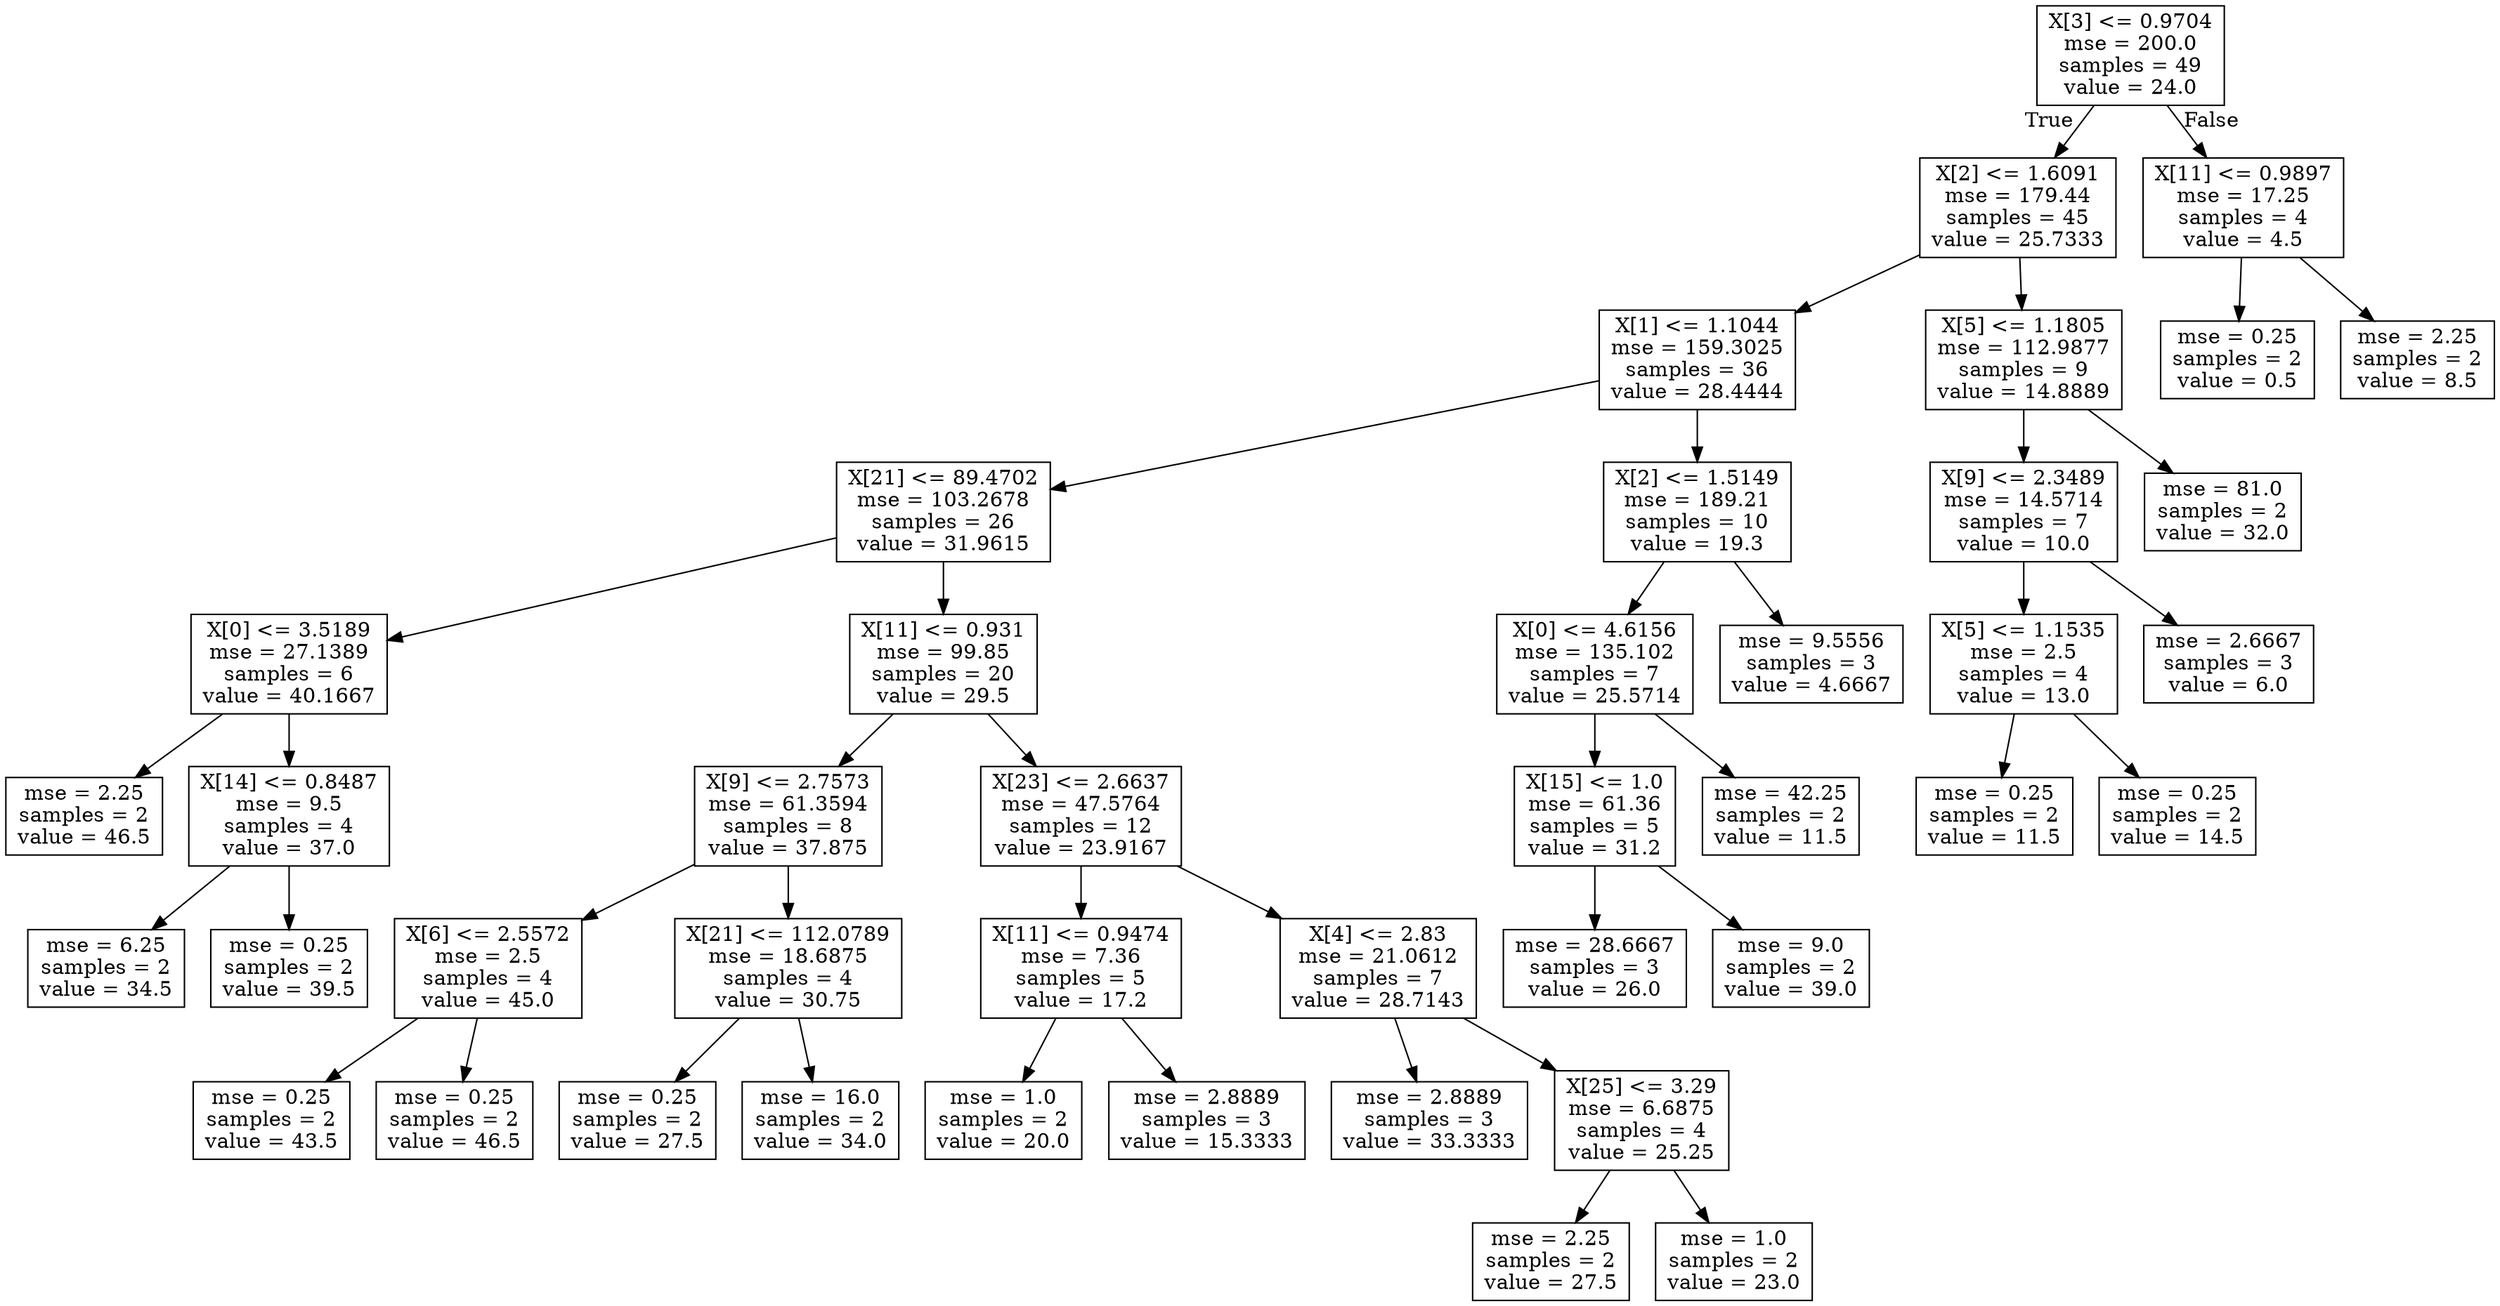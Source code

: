 digraph Tree {
node [shape=box] ;
0 [label="X[3] <= 0.9704\nmse = 200.0\nsamples = 49\nvalue = 24.0"] ;
1 [label="X[2] <= 1.6091\nmse = 179.44\nsamples = 45\nvalue = 25.7333"] ;
0 -> 1 [labeldistance=2.5, labelangle=45, headlabel="True"] ;
2 [label="X[1] <= 1.1044\nmse = 159.3025\nsamples = 36\nvalue = 28.4444"] ;
1 -> 2 ;
3 [label="X[21] <= 89.4702\nmse = 103.2678\nsamples = 26\nvalue = 31.9615"] ;
2 -> 3 ;
4 [label="X[0] <= 3.5189\nmse = 27.1389\nsamples = 6\nvalue = 40.1667"] ;
3 -> 4 ;
5 [label="mse = 2.25\nsamples = 2\nvalue = 46.5"] ;
4 -> 5 ;
6 [label="X[14] <= 0.8487\nmse = 9.5\nsamples = 4\nvalue = 37.0"] ;
4 -> 6 ;
7 [label="mse = 6.25\nsamples = 2\nvalue = 34.5"] ;
6 -> 7 ;
8 [label="mse = 0.25\nsamples = 2\nvalue = 39.5"] ;
6 -> 8 ;
9 [label="X[11] <= 0.931\nmse = 99.85\nsamples = 20\nvalue = 29.5"] ;
3 -> 9 ;
10 [label="X[9] <= 2.7573\nmse = 61.3594\nsamples = 8\nvalue = 37.875"] ;
9 -> 10 ;
11 [label="X[6] <= 2.5572\nmse = 2.5\nsamples = 4\nvalue = 45.0"] ;
10 -> 11 ;
12 [label="mse = 0.25\nsamples = 2\nvalue = 43.5"] ;
11 -> 12 ;
13 [label="mse = 0.25\nsamples = 2\nvalue = 46.5"] ;
11 -> 13 ;
14 [label="X[21] <= 112.0789\nmse = 18.6875\nsamples = 4\nvalue = 30.75"] ;
10 -> 14 ;
15 [label="mse = 0.25\nsamples = 2\nvalue = 27.5"] ;
14 -> 15 ;
16 [label="mse = 16.0\nsamples = 2\nvalue = 34.0"] ;
14 -> 16 ;
17 [label="X[23] <= 2.6637\nmse = 47.5764\nsamples = 12\nvalue = 23.9167"] ;
9 -> 17 ;
18 [label="X[11] <= 0.9474\nmse = 7.36\nsamples = 5\nvalue = 17.2"] ;
17 -> 18 ;
19 [label="mse = 1.0\nsamples = 2\nvalue = 20.0"] ;
18 -> 19 ;
20 [label="mse = 2.8889\nsamples = 3\nvalue = 15.3333"] ;
18 -> 20 ;
21 [label="X[4] <= 2.83\nmse = 21.0612\nsamples = 7\nvalue = 28.7143"] ;
17 -> 21 ;
22 [label="mse = 2.8889\nsamples = 3\nvalue = 33.3333"] ;
21 -> 22 ;
23 [label="X[25] <= 3.29\nmse = 6.6875\nsamples = 4\nvalue = 25.25"] ;
21 -> 23 ;
24 [label="mse = 2.25\nsamples = 2\nvalue = 27.5"] ;
23 -> 24 ;
25 [label="mse = 1.0\nsamples = 2\nvalue = 23.0"] ;
23 -> 25 ;
26 [label="X[2] <= 1.5149\nmse = 189.21\nsamples = 10\nvalue = 19.3"] ;
2 -> 26 ;
27 [label="X[0] <= 4.6156\nmse = 135.102\nsamples = 7\nvalue = 25.5714"] ;
26 -> 27 ;
28 [label="X[15] <= 1.0\nmse = 61.36\nsamples = 5\nvalue = 31.2"] ;
27 -> 28 ;
29 [label="mse = 28.6667\nsamples = 3\nvalue = 26.0"] ;
28 -> 29 ;
30 [label="mse = 9.0\nsamples = 2\nvalue = 39.0"] ;
28 -> 30 ;
31 [label="mse = 42.25\nsamples = 2\nvalue = 11.5"] ;
27 -> 31 ;
32 [label="mse = 9.5556\nsamples = 3\nvalue = 4.6667"] ;
26 -> 32 ;
33 [label="X[5] <= 1.1805\nmse = 112.9877\nsamples = 9\nvalue = 14.8889"] ;
1 -> 33 ;
34 [label="X[9] <= 2.3489\nmse = 14.5714\nsamples = 7\nvalue = 10.0"] ;
33 -> 34 ;
35 [label="X[5] <= 1.1535\nmse = 2.5\nsamples = 4\nvalue = 13.0"] ;
34 -> 35 ;
36 [label="mse = 0.25\nsamples = 2\nvalue = 11.5"] ;
35 -> 36 ;
37 [label="mse = 0.25\nsamples = 2\nvalue = 14.5"] ;
35 -> 37 ;
38 [label="mse = 2.6667\nsamples = 3\nvalue = 6.0"] ;
34 -> 38 ;
39 [label="mse = 81.0\nsamples = 2\nvalue = 32.0"] ;
33 -> 39 ;
40 [label="X[11] <= 0.9897\nmse = 17.25\nsamples = 4\nvalue = 4.5"] ;
0 -> 40 [labeldistance=2.5, labelangle=-45, headlabel="False"] ;
41 [label="mse = 0.25\nsamples = 2\nvalue = 0.5"] ;
40 -> 41 ;
42 [label="mse = 2.25\nsamples = 2\nvalue = 8.5"] ;
40 -> 42 ;
}